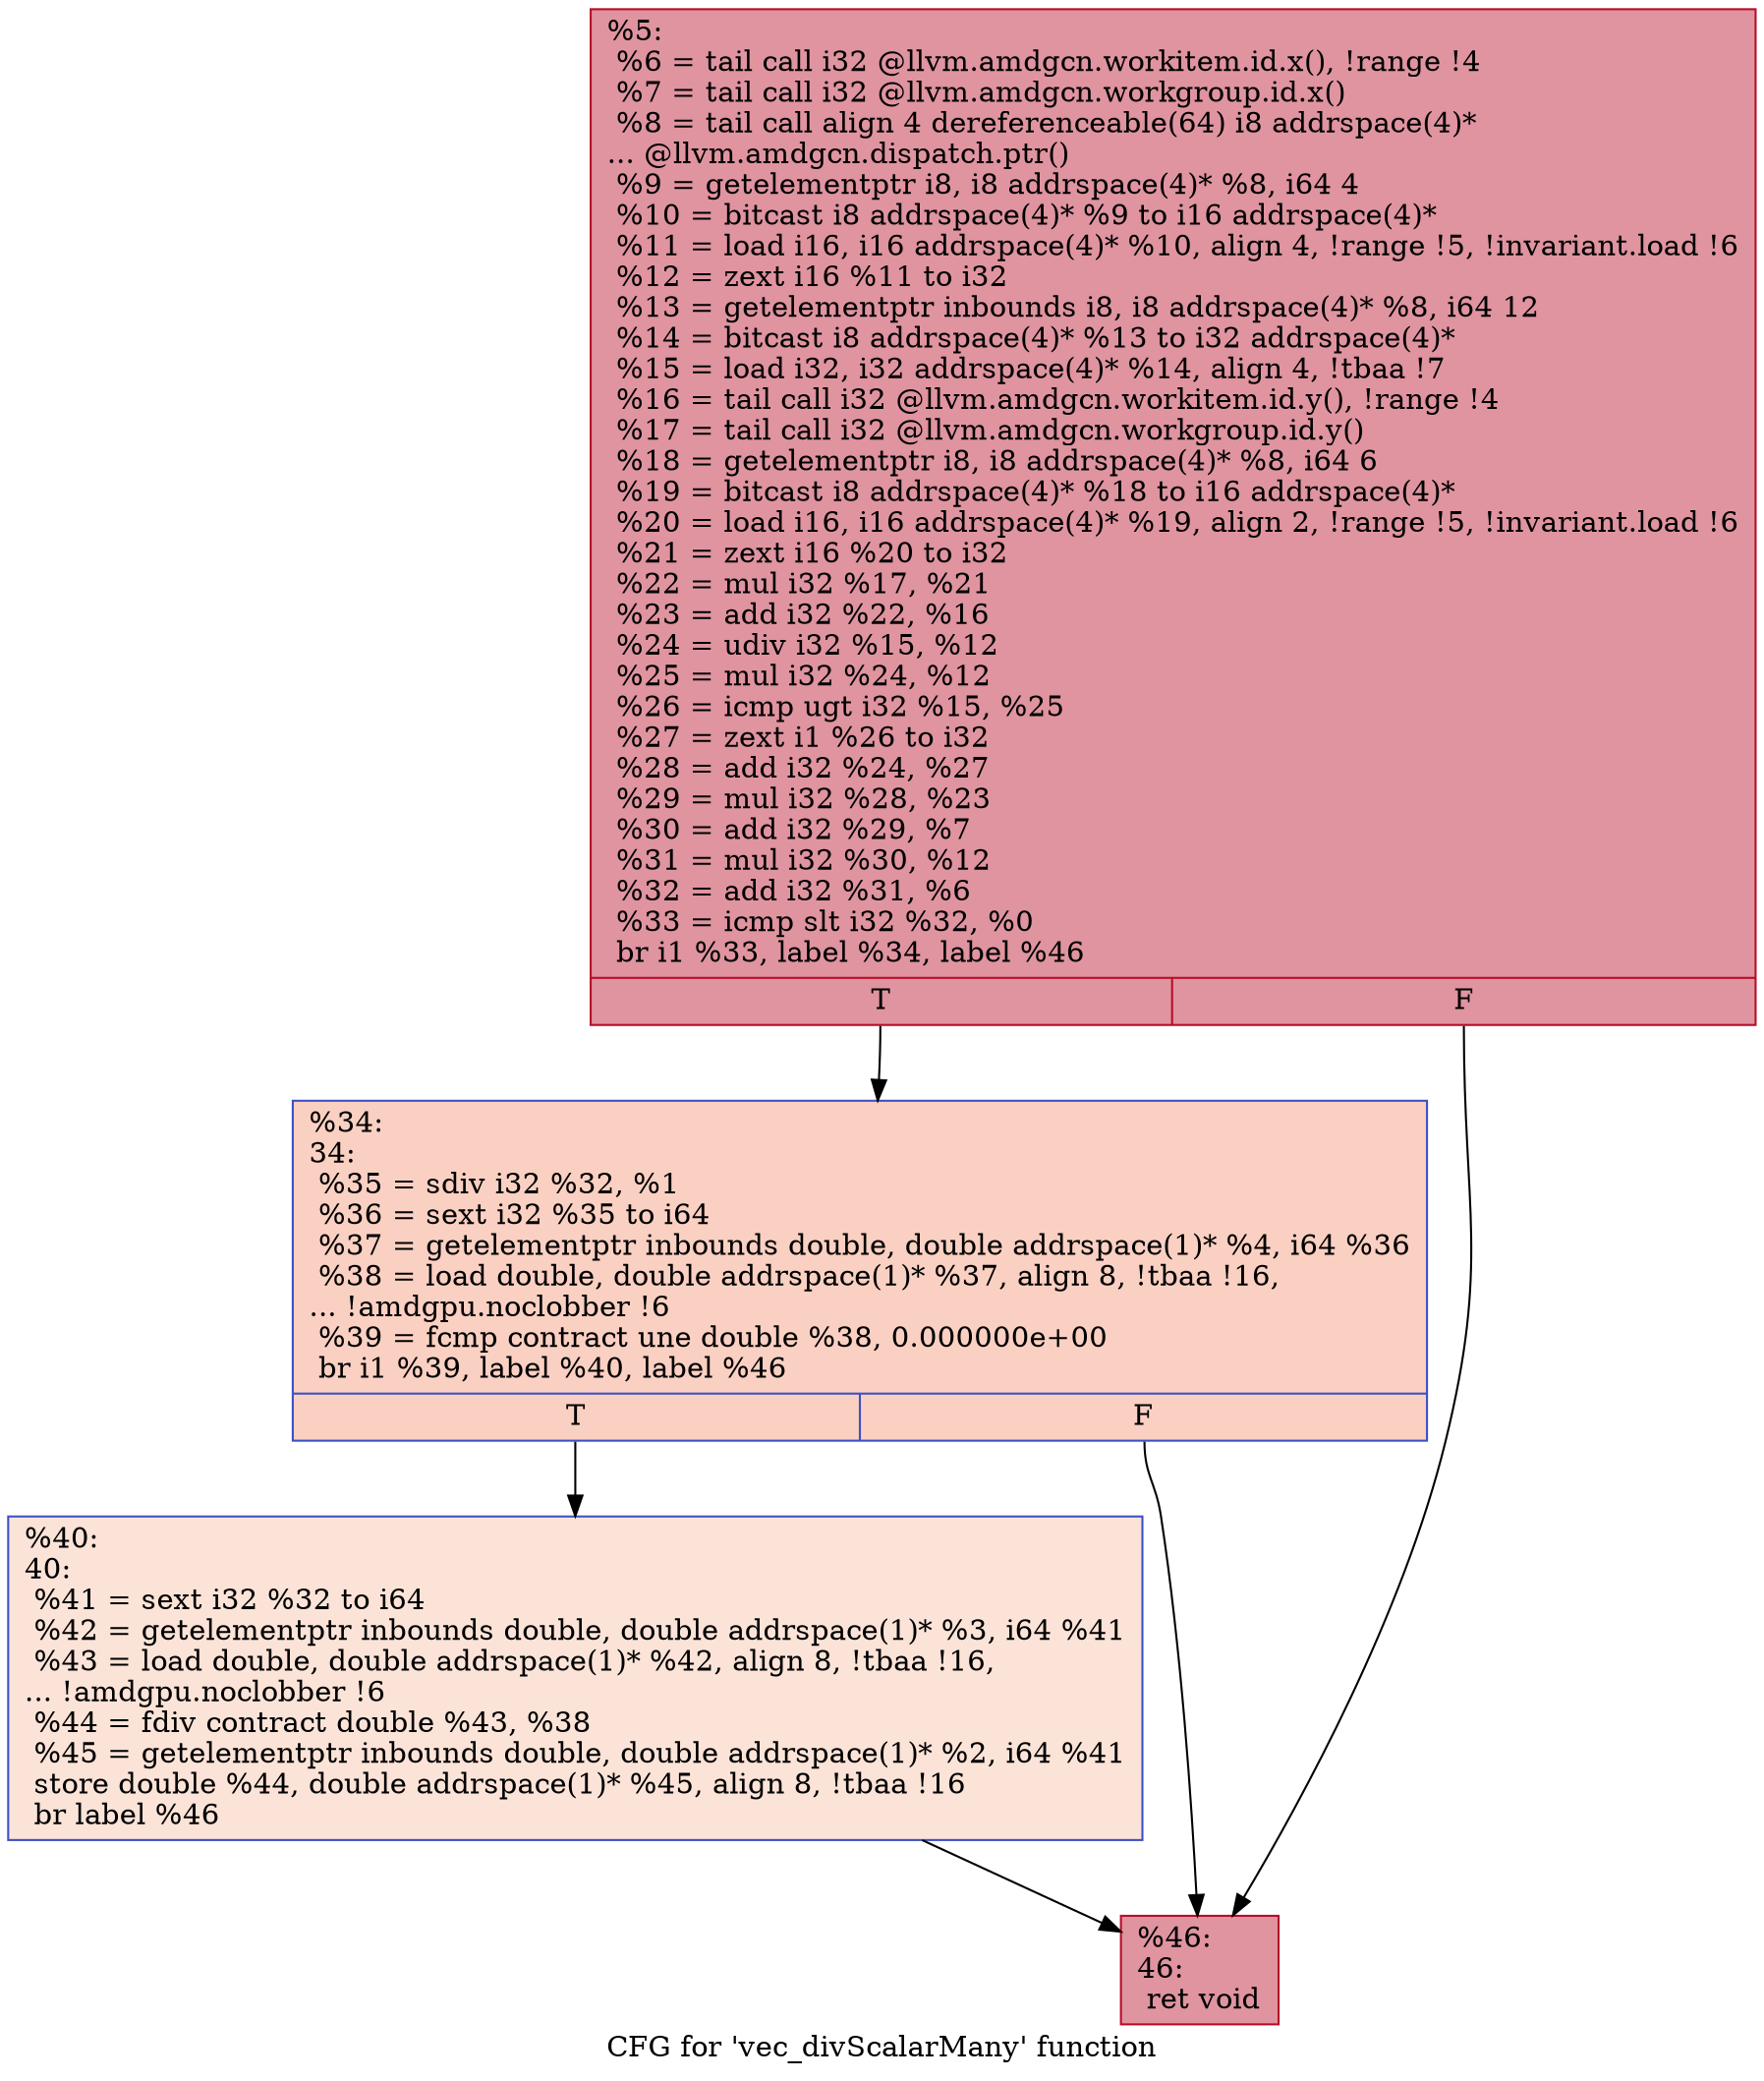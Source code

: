 digraph "CFG for 'vec_divScalarMany' function" {
	label="CFG for 'vec_divScalarMany' function";

	Node0x6291840 [shape=record,color="#b70d28ff", style=filled, fillcolor="#b70d2870",label="{%5:\l  %6 = tail call i32 @llvm.amdgcn.workitem.id.x(), !range !4\l  %7 = tail call i32 @llvm.amdgcn.workgroup.id.x()\l  %8 = tail call align 4 dereferenceable(64) i8 addrspace(4)*\l... @llvm.amdgcn.dispatch.ptr()\l  %9 = getelementptr i8, i8 addrspace(4)* %8, i64 4\l  %10 = bitcast i8 addrspace(4)* %9 to i16 addrspace(4)*\l  %11 = load i16, i16 addrspace(4)* %10, align 4, !range !5, !invariant.load !6\l  %12 = zext i16 %11 to i32\l  %13 = getelementptr inbounds i8, i8 addrspace(4)* %8, i64 12\l  %14 = bitcast i8 addrspace(4)* %13 to i32 addrspace(4)*\l  %15 = load i32, i32 addrspace(4)* %14, align 4, !tbaa !7\l  %16 = tail call i32 @llvm.amdgcn.workitem.id.y(), !range !4\l  %17 = tail call i32 @llvm.amdgcn.workgroup.id.y()\l  %18 = getelementptr i8, i8 addrspace(4)* %8, i64 6\l  %19 = bitcast i8 addrspace(4)* %18 to i16 addrspace(4)*\l  %20 = load i16, i16 addrspace(4)* %19, align 2, !range !5, !invariant.load !6\l  %21 = zext i16 %20 to i32\l  %22 = mul i32 %17, %21\l  %23 = add i32 %22, %16\l  %24 = udiv i32 %15, %12\l  %25 = mul i32 %24, %12\l  %26 = icmp ugt i32 %15, %25\l  %27 = zext i1 %26 to i32\l  %28 = add i32 %24, %27\l  %29 = mul i32 %28, %23\l  %30 = add i32 %29, %7\l  %31 = mul i32 %30, %12\l  %32 = add i32 %31, %6\l  %33 = icmp slt i32 %32, %0\l  br i1 %33, label %34, label %46\l|{<s0>T|<s1>F}}"];
	Node0x6291840:s0 -> Node0x62940d0;
	Node0x6291840:s1 -> Node0x62959f0;
	Node0x62940d0 [shape=record,color="#3d50c3ff", style=filled, fillcolor="#f3947570",label="{%34:\l34:                                               \l  %35 = sdiv i32 %32, %1\l  %36 = sext i32 %35 to i64\l  %37 = getelementptr inbounds double, double addrspace(1)* %4, i64 %36\l  %38 = load double, double addrspace(1)* %37, align 8, !tbaa !16,\l... !amdgpu.noclobber !6\l  %39 = fcmp contract une double %38, 0.000000e+00\l  br i1 %39, label %40, label %46\l|{<s0>T|<s1>F}}"];
	Node0x62940d0:s0 -> Node0x62969a0;
	Node0x62940d0:s1 -> Node0x62959f0;
	Node0x62969a0 [shape=record,color="#3d50c3ff", style=filled, fillcolor="#f6bfa670",label="{%40:\l40:                                               \l  %41 = sext i32 %32 to i64\l  %42 = getelementptr inbounds double, double addrspace(1)* %3, i64 %41\l  %43 = load double, double addrspace(1)* %42, align 8, !tbaa !16,\l... !amdgpu.noclobber !6\l  %44 = fdiv contract double %43, %38\l  %45 = getelementptr inbounds double, double addrspace(1)* %2, i64 %41\l  store double %44, double addrspace(1)* %45, align 8, !tbaa !16\l  br label %46\l}"];
	Node0x62969a0 -> Node0x62959f0;
	Node0x62959f0 [shape=record,color="#b70d28ff", style=filled, fillcolor="#b70d2870",label="{%46:\l46:                                               \l  ret void\l}"];
}
